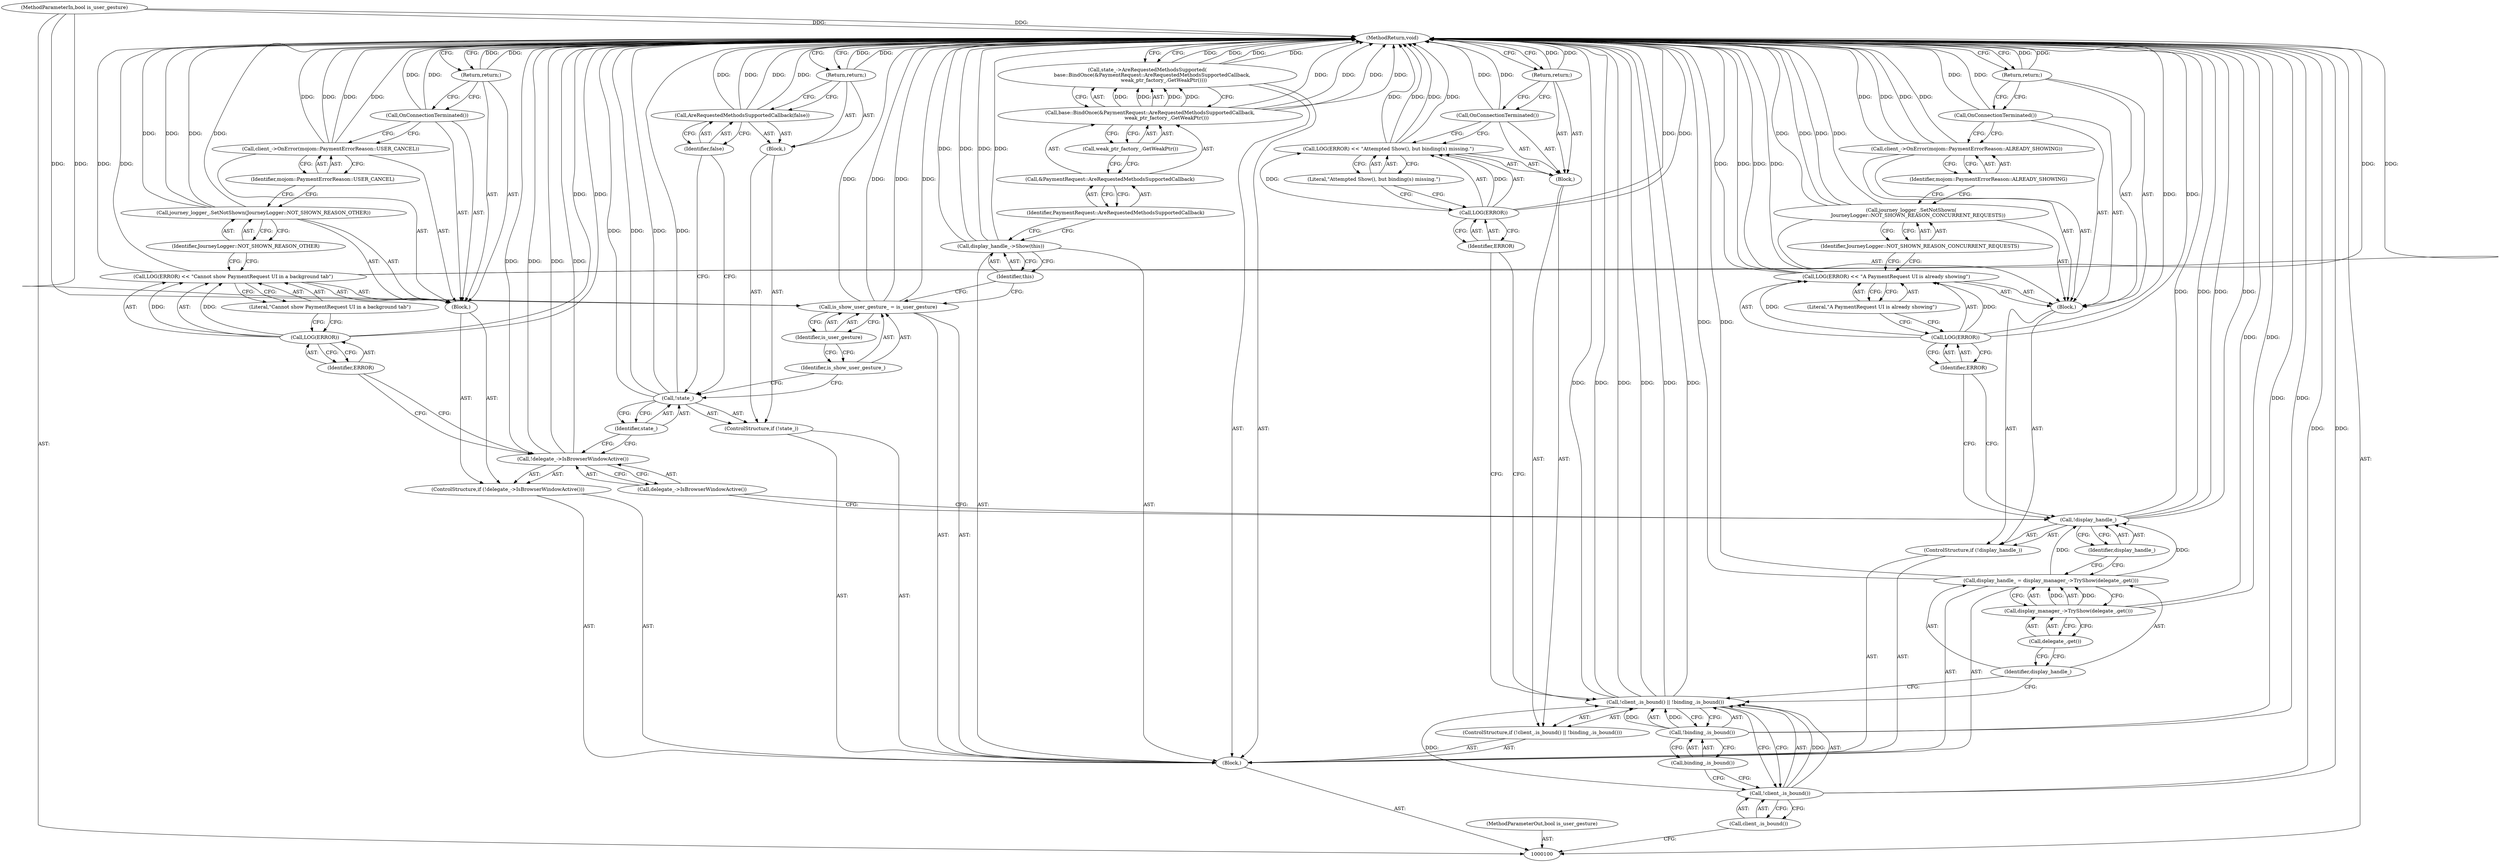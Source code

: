 digraph "1_Chrome_2706470a422dec8f4ae2538e80f0e7e3c4f4f7f6_8" {
"1000165" [label="(MethodReturn,void)"];
"1000101" [label="(MethodParameterIn,bool is_user_gesture)"];
"1000245" [label="(MethodParameterOut,bool is_user_gesture)"];
"1000102" [label="(Block,)"];
"1000127" [label="(Literal,\"A PaymentRequest UI is already showing\")"];
"1000124" [label="(Call,LOG(ERROR) << \"A PaymentRequest UI is already showing\")"];
"1000125" [label="(Call,LOG(ERROR))"];
"1000126" [label="(Identifier,ERROR)"];
"1000128" [label="(Call,journey_logger_.SetNotShown(\n         JourneyLogger::NOT_SHOWN_REASON_CONCURRENT_REQUESTS))"];
"1000129" [label="(Identifier,JourneyLogger::NOT_SHOWN_REASON_CONCURRENT_REQUESTS)"];
"1000131" [label="(Identifier,mojom::PaymentErrorReason::ALREADY_SHOWING)"];
"1000130" [label="(Call,client_->OnError(mojom::PaymentErrorReason::ALREADY_SHOWING))"];
"1000132" [label="(Call,OnConnectionTerminated())"];
"1000133" [label="(Return,return;)"];
"1000134" [label="(ControlStructure,if (!delegate_->IsBrowserWindowActive()))"];
"1000137" [label="(Block,)"];
"1000135" [label="(Call,!delegate_->IsBrowserWindowActive())"];
"1000136" [label="(Call,delegate_->IsBrowserWindowActive())"];
"1000141" [label="(Literal,\"Cannot show PaymentRequest UI in a background tab\")"];
"1000138" [label="(Call,LOG(ERROR) << \"Cannot show PaymentRequest UI in a background tab\")"];
"1000139" [label="(Call,LOG(ERROR))"];
"1000140" [label="(Identifier,ERROR)"];
"1000103" [label="(ControlStructure,if (!client_.is_bound() || !binding_.is_bound()))"];
"1000107" [label="(Call,!binding_.is_bound())"];
"1000108" [label="(Call,binding_.is_bound())"];
"1000109" [label="(Block,)"];
"1000104" [label="(Call,!client_.is_bound() || !binding_.is_bound())"];
"1000105" [label="(Call,!client_.is_bound())"];
"1000106" [label="(Call,client_.is_bound())"];
"1000143" [label="(Identifier,JourneyLogger::NOT_SHOWN_REASON_OTHER)"];
"1000142" [label="(Call,journey_logger_.SetNotShown(JourneyLogger::NOT_SHOWN_REASON_OTHER))"];
"1000145" [label="(Identifier,mojom::PaymentErrorReason::USER_CANCEL)"];
"1000144" [label="(Call,client_->OnError(mojom::PaymentErrorReason::USER_CANCEL))"];
"1000146" [label="(Call,OnConnectionTerminated())"];
"1000147" [label="(Return,return;)"];
"1000151" [label="(Block,)"];
"1000148" [label="(ControlStructure,if (!state_))"];
"1000149" [label="(Call,!state_)"];
"1000150" [label="(Identifier,state_)"];
"1000153" [label="(Identifier,false)"];
"1000152" [label="(Call,AreRequestedMethodsSupportedCallback(false))"];
"1000154" [label="(Return,return;)"];
"1000113" [label="(Literal,\"Attempted Show(), but binding(s) missing.\")"];
"1000110" [label="(Call,LOG(ERROR) << \"Attempted Show(), but binding(s) missing.\")"];
"1000111" [label="(Call,LOG(ERROR))"];
"1000112" [label="(Identifier,ERROR)"];
"1000155" [label="(Call,is_show_user_gesture_ = is_user_gesture)"];
"1000156" [label="(Identifier,is_show_user_gesture_)"];
"1000157" [label="(Identifier,is_user_gesture)"];
"1000158" [label="(Call,display_handle_->Show(this))"];
"1000159" [label="(Identifier,this)"];
"1000160" [label="(Call,state_->AreRequestedMethodsSupported(\n      base::BindOnce(&PaymentRequest::AreRequestedMethodsSupportedCallback,\n                     weak_ptr_factory_.GetWeakPtr())))"];
"1000162" [label="(Call,&PaymentRequest::AreRequestedMethodsSupportedCallback)"];
"1000163" [label="(Identifier,PaymentRequest::AreRequestedMethodsSupportedCallback)"];
"1000161" [label="(Call,base::BindOnce(&PaymentRequest::AreRequestedMethodsSupportedCallback,\n                     weak_ptr_factory_.GetWeakPtr()))"];
"1000164" [label="(Call,weak_ptr_factory_.GetWeakPtr())"];
"1000114" [label="(Call,OnConnectionTerminated())"];
"1000115" [label="(Return,return;)"];
"1000118" [label="(Call,display_manager_->TryShow(delegate_.get()))"];
"1000116" [label="(Call,display_handle_ = display_manager_->TryShow(delegate_.get()))"];
"1000117" [label="(Identifier,display_handle_)"];
"1000119" [label="(Call,delegate_.get())"];
"1000123" [label="(Block,)"];
"1000120" [label="(ControlStructure,if (!display_handle_))"];
"1000121" [label="(Call,!display_handle_)"];
"1000122" [label="(Identifier,display_handle_)"];
"1000165" -> "1000100"  [label="AST: "];
"1000165" -> "1000115"  [label="CFG: "];
"1000165" -> "1000133"  [label="CFG: "];
"1000165" -> "1000147"  [label="CFG: "];
"1000165" -> "1000154"  [label="CFG: "];
"1000165" -> "1000160"  [label="CFG: "];
"1000158" -> "1000165"  [label="DDG: "];
"1000158" -> "1000165"  [label="DDG: "];
"1000142" -> "1000165"  [label="DDG: "];
"1000142" -> "1000165"  [label="DDG: "];
"1000124" -> "1000165"  [label="DDG: "];
"1000124" -> "1000165"  [label="DDG: "];
"1000107" -> "1000165"  [label="DDG: "];
"1000104" -> "1000165"  [label="DDG: "];
"1000104" -> "1000165"  [label="DDG: "];
"1000104" -> "1000165"  [label="DDG: "];
"1000155" -> "1000165"  [label="DDG: "];
"1000155" -> "1000165"  [label="DDG: "];
"1000121" -> "1000165"  [label="DDG: "];
"1000121" -> "1000165"  [label="DDG: "];
"1000149" -> "1000165"  [label="DDG: "];
"1000149" -> "1000165"  [label="DDG: "];
"1000152" -> "1000165"  [label="DDG: "];
"1000152" -> "1000165"  [label="DDG: "];
"1000116" -> "1000165"  [label="DDG: "];
"1000111" -> "1000165"  [label="DDG: "];
"1000118" -> "1000165"  [label="DDG: "];
"1000105" -> "1000165"  [label="DDG: "];
"1000130" -> "1000165"  [label="DDG: "];
"1000130" -> "1000165"  [label="DDG: "];
"1000161" -> "1000165"  [label="DDG: "];
"1000161" -> "1000165"  [label="DDG: "];
"1000125" -> "1000165"  [label="DDG: "];
"1000114" -> "1000165"  [label="DDG: "];
"1000160" -> "1000165"  [label="DDG: "];
"1000160" -> "1000165"  [label="DDG: "];
"1000132" -> "1000165"  [label="DDG: "];
"1000138" -> "1000165"  [label="DDG: "];
"1000138" -> "1000165"  [label="DDG: "];
"1000139" -> "1000165"  [label="DDG: "];
"1000128" -> "1000165"  [label="DDG: "];
"1000128" -> "1000165"  [label="DDG: "];
"1000144" -> "1000165"  [label="DDG: "];
"1000144" -> "1000165"  [label="DDG: "];
"1000135" -> "1000165"  [label="DDG: "];
"1000135" -> "1000165"  [label="DDG: "];
"1000101" -> "1000165"  [label="DDG: "];
"1000110" -> "1000165"  [label="DDG: "];
"1000110" -> "1000165"  [label="DDG: "];
"1000146" -> "1000165"  [label="DDG: "];
"1000147" -> "1000165"  [label="DDG: "];
"1000133" -> "1000165"  [label="DDG: "];
"1000115" -> "1000165"  [label="DDG: "];
"1000154" -> "1000165"  [label="DDG: "];
"1000101" -> "1000100"  [label="AST: "];
"1000101" -> "1000165"  [label="DDG: "];
"1000101" -> "1000155"  [label="DDG: "];
"1000245" -> "1000100"  [label="AST: "];
"1000102" -> "1000100"  [label="AST: "];
"1000103" -> "1000102"  [label="AST: "];
"1000116" -> "1000102"  [label="AST: "];
"1000120" -> "1000102"  [label="AST: "];
"1000134" -> "1000102"  [label="AST: "];
"1000148" -> "1000102"  [label="AST: "];
"1000155" -> "1000102"  [label="AST: "];
"1000158" -> "1000102"  [label="AST: "];
"1000160" -> "1000102"  [label="AST: "];
"1000127" -> "1000124"  [label="AST: "];
"1000127" -> "1000125"  [label="CFG: "];
"1000124" -> "1000127"  [label="CFG: "];
"1000124" -> "1000123"  [label="AST: "];
"1000124" -> "1000127"  [label="CFG: "];
"1000125" -> "1000124"  [label="AST: "];
"1000127" -> "1000124"  [label="AST: "];
"1000129" -> "1000124"  [label="CFG: "];
"1000124" -> "1000165"  [label="DDG: "];
"1000124" -> "1000165"  [label="DDG: "];
"1000125" -> "1000124"  [label="DDG: "];
"1000125" -> "1000124"  [label="AST: "];
"1000125" -> "1000126"  [label="CFG: "];
"1000126" -> "1000125"  [label="AST: "];
"1000127" -> "1000125"  [label="CFG: "];
"1000125" -> "1000165"  [label="DDG: "];
"1000125" -> "1000124"  [label="DDG: "];
"1000126" -> "1000125"  [label="AST: "];
"1000126" -> "1000121"  [label="CFG: "];
"1000125" -> "1000126"  [label="CFG: "];
"1000128" -> "1000123"  [label="AST: "];
"1000128" -> "1000129"  [label="CFG: "];
"1000129" -> "1000128"  [label="AST: "];
"1000131" -> "1000128"  [label="CFG: "];
"1000128" -> "1000165"  [label="DDG: "];
"1000128" -> "1000165"  [label="DDG: "];
"1000129" -> "1000128"  [label="AST: "];
"1000129" -> "1000124"  [label="CFG: "];
"1000128" -> "1000129"  [label="CFG: "];
"1000131" -> "1000130"  [label="AST: "];
"1000131" -> "1000128"  [label="CFG: "];
"1000130" -> "1000131"  [label="CFG: "];
"1000130" -> "1000123"  [label="AST: "];
"1000130" -> "1000131"  [label="CFG: "];
"1000131" -> "1000130"  [label="AST: "];
"1000132" -> "1000130"  [label="CFG: "];
"1000130" -> "1000165"  [label="DDG: "];
"1000130" -> "1000165"  [label="DDG: "];
"1000132" -> "1000123"  [label="AST: "];
"1000132" -> "1000130"  [label="CFG: "];
"1000133" -> "1000132"  [label="CFG: "];
"1000132" -> "1000165"  [label="DDG: "];
"1000133" -> "1000123"  [label="AST: "];
"1000133" -> "1000132"  [label="CFG: "];
"1000165" -> "1000133"  [label="CFG: "];
"1000133" -> "1000165"  [label="DDG: "];
"1000134" -> "1000102"  [label="AST: "];
"1000135" -> "1000134"  [label="AST: "];
"1000137" -> "1000134"  [label="AST: "];
"1000137" -> "1000134"  [label="AST: "];
"1000138" -> "1000137"  [label="AST: "];
"1000142" -> "1000137"  [label="AST: "];
"1000144" -> "1000137"  [label="AST: "];
"1000146" -> "1000137"  [label="AST: "];
"1000147" -> "1000137"  [label="AST: "];
"1000135" -> "1000134"  [label="AST: "];
"1000135" -> "1000136"  [label="CFG: "];
"1000136" -> "1000135"  [label="AST: "];
"1000140" -> "1000135"  [label="CFG: "];
"1000150" -> "1000135"  [label="CFG: "];
"1000135" -> "1000165"  [label="DDG: "];
"1000135" -> "1000165"  [label="DDG: "];
"1000136" -> "1000135"  [label="AST: "];
"1000136" -> "1000121"  [label="CFG: "];
"1000135" -> "1000136"  [label="CFG: "];
"1000141" -> "1000138"  [label="AST: "];
"1000141" -> "1000139"  [label="CFG: "];
"1000138" -> "1000141"  [label="CFG: "];
"1000138" -> "1000137"  [label="AST: "];
"1000138" -> "1000141"  [label="CFG: "];
"1000139" -> "1000138"  [label="AST: "];
"1000141" -> "1000138"  [label="AST: "];
"1000143" -> "1000138"  [label="CFG: "];
"1000138" -> "1000165"  [label="DDG: "];
"1000138" -> "1000165"  [label="DDG: "];
"1000139" -> "1000138"  [label="DDG: "];
"1000139" -> "1000138"  [label="AST: "];
"1000139" -> "1000140"  [label="CFG: "];
"1000140" -> "1000139"  [label="AST: "];
"1000141" -> "1000139"  [label="CFG: "];
"1000139" -> "1000165"  [label="DDG: "];
"1000139" -> "1000138"  [label="DDG: "];
"1000140" -> "1000139"  [label="AST: "];
"1000140" -> "1000135"  [label="CFG: "];
"1000139" -> "1000140"  [label="CFG: "];
"1000103" -> "1000102"  [label="AST: "];
"1000104" -> "1000103"  [label="AST: "];
"1000109" -> "1000103"  [label="AST: "];
"1000107" -> "1000104"  [label="AST: "];
"1000107" -> "1000108"  [label="CFG: "];
"1000108" -> "1000107"  [label="AST: "];
"1000104" -> "1000107"  [label="CFG: "];
"1000107" -> "1000165"  [label="DDG: "];
"1000107" -> "1000104"  [label="DDG: "];
"1000108" -> "1000107"  [label="AST: "];
"1000108" -> "1000105"  [label="CFG: "];
"1000107" -> "1000108"  [label="CFG: "];
"1000109" -> "1000103"  [label="AST: "];
"1000110" -> "1000109"  [label="AST: "];
"1000114" -> "1000109"  [label="AST: "];
"1000115" -> "1000109"  [label="AST: "];
"1000104" -> "1000103"  [label="AST: "];
"1000104" -> "1000105"  [label="CFG: "];
"1000104" -> "1000107"  [label="CFG: "];
"1000105" -> "1000104"  [label="AST: "];
"1000107" -> "1000104"  [label="AST: "];
"1000112" -> "1000104"  [label="CFG: "];
"1000117" -> "1000104"  [label="CFG: "];
"1000104" -> "1000165"  [label="DDG: "];
"1000104" -> "1000165"  [label="DDG: "];
"1000104" -> "1000165"  [label="DDG: "];
"1000105" -> "1000104"  [label="DDG: "];
"1000107" -> "1000104"  [label="DDG: "];
"1000105" -> "1000104"  [label="AST: "];
"1000105" -> "1000106"  [label="CFG: "];
"1000106" -> "1000105"  [label="AST: "];
"1000108" -> "1000105"  [label="CFG: "];
"1000104" -> "1000105"  [label="CFG: "];
"1000105" -> "1000165"  [label="DDG: "];
"1000105" -> "1000104"  [label="DDG: "];
"1000106" -> "1000105"  [label="AST: "];
"1000106" -> "1000100"  [label="CFG: "];
"1000105" -> "1000106"  [label="CFG: "];
"1000143" -> "1000142"  [label="AST: "];
"1000143" -> "1000138"  [label="CFG: "];
"1000142" -> "1000143"  [label="CFG: "];
"1000142" -> "1000137"  [label="AST: "];
"1000142" -> "1000143"  [label="CFG: "];
"1000143" -> "1000142"  [label="AST: "];
"1000145" -> "1000142"  [label="CFG: "];
"1000142" -> "1000165"  [label="DDG: "];
"1000142" -> "1000165"  [label="DDG: "];
"1000145" -> "1000144"  [label="AST: "];
"1000145" -> "1000142"  [label="CFG: "];
"1000144" -> "1000145"  [label="CFG: "];
"1000144" -> "1000137"  [label="AST: "];
"1000144" -> "1000145"  [label="CFG: "];
"1000145" -> "1000144"  [label="AST: "];
"1000146" -> "1000144"  [label="CFG: "];
"1000144" -> "1000165"  [label="DDG: "];
"1000144" -> "1000165"  [label="DDG: "];
"1000146" -> "1000137"  [label="AST: "];
"1000146" -> "1000144"  [label="CFG: "];
"1000147" -> "1000146"  [label="CFG: "];
"1000146" -> "1000165"  [label="DDG: "];
"1000147" -> "1000137"  [label="AST: "];
"1000147" -> "1000146"  [label="CFG: "];
"1000165" -> "1000147"  [label="CFG: "];
"1000147" -> "1000165"  [label="DDG: "];
"1000151" -> "1000148"  [label="AST: "];
"1000152" -> "1000151"  [label="AST: "];
"1000154" -> "1000151"  [label="AST: "];
"1000148" -> "1000102"  [label="AST: "];
"1000149" -> "1000148"  [label="AST: "];
"1000151" -> "1000148"  [label="AST: "];
"1000149" -> "1000148"  [label="AST: "];
"1000149" -> "1000150"  [label="CFG: "];
"1000150" -> "1000149"  [label="AST: "];
"1000153" -> "1000149"  [label="CFG: "];
"1000156" -> "1000149"  [label="CFG: "];
"1000149" -> "1000165"  [label="DDG: "];
"1000149" -> "1000165"  [label="DDG: "];
"1000150" -> "1000149"  [label="AST: "];
"1000150" -> "1000135"  [label="CFG: "];
"1000149" -> "1000150"  [label="CFG: "];
"1000153" -> "1000152"  [label="AST: "];
"1000153" -> "1000149"  [label="CFG: "];
"1000152" -> "1000153"  [label="CFG: "];
"1000152" -> "1000151"  [label="AST: "];
"1000152" -> "1000153"  [label="CFG: "];
"1000153" -> "1000152"  [label="AST: "];
"1000154" -> "1000152"  [label="CFG: "];
"1000152" -> "1000165"  [label="DDG: "];
"1000152" -> "1000165"  [label="DDG: "];
"1000154" -> "1000151"  [label="AST: "];
"1000154" -> "1000152"  [label="CFG: "];
"1000165" -> "1000154"  [label="CFG: "];
"1000154" -> "1000165"  [label="DDG: "];
"1000113" -> "1000110"  [label="AST: "];
"1000113" -> "1000111"  [label="CFG: "];
"1000110" -> "1000113"  [label="CFG: "];
"1000110" -> "1000109"  [label="AST: "];
"1000110" -> "1000113"  [label="CFG: "];
"1000111" -> "1000110"  [label="AST: "];
"1000113" -> "1000110"  [label="AST: "];
"1000114" -> "1000110"  [label="CFG: "];
"1000110" -> "1000165"  [label="DDG: "];
"1000110" -> "1000165"  [label="DDG: "];
"1000111" -> "1000110"  [label="DDG: "];
"1000111" -> "1000110"  [label="AST: "];
"1000111" -> "1000112"  [label="CFG: "];
"1000112" -> "1000111"  [label="AST: "];
"1000113" -> "1000111"  [label="CFG: "];
"1000111" -> "1000165"  [label="DDG: "];
"1000111" -> "1000110"  [label="DDG: "];
"1000112" -> "1000111"  [label="AST: "];
"1000112" -> "1000104"  [label="CFG: "];
"1000111" -> "1000112"  [label="CFG: "];
"1000155" -> "1000102"  [label="AST: "];
"1000155" -> "1000157"  [label="CFG: "];
"1000156" -> "1000155"  [label="AST: "];
"1000157" -> "1000155"  [label="AST: "];
"1000159" -> "1000155"  [label="CFG: "];
"1000155" -> "1000165"  [label="DDG: "];
"1000155" -> "1000165"  [label="DDG: "];
"1000101" -> "1000155"  [label="DDG: "];
"1000156" -> "1000155"  [label="AST: "];
"1000156" -> "1000149"  [label="CFG: "];
"1000157" -> "1000156"  [label="CFG: "];
"1000157" -> "1000155"  [label="AST: "];
"1000157" -> "1000156"  [label="CFG: "];
"1000155" -> "1000157"  [label="CFG: "];
"1000158" -> "1000102"  [label="AST: "];
"1000158" -> "1000159"  [label="CFG: "];
"1000159" -> "1000158"  [label="AST: "];
"1000163" -> "1000158"  [label="CFG: "];
"1000158" -> "1000165"  [label="DDG: "];
"1000158" -> "1000165"  [label="DDG: "];
"1000159" -> "1000158"  [label="AST: "];
"1000159" -> "1000155"  [label="CFG: "];
"1000158" -> "1000159"  [label="CFG: "];
"1000160" -> "1000102"  [label="AST: "];
"1000160" -> "1000161"  [label="CFG: "];
"1000161" -> "1000160"  [label="AST: "];
"1000165" -> "1000160"  [label="CFG: "];
"1000160" -> "1000165"  [label="DDG: "];
"1000160" -> "1000165"  [label="DDG: "];
"1000161" -> "1000160"  [label="DDG: "];
"1000161" -> "1000160"  [label="DDG: "];
"1000162" -> "1000161"  [label="AST: "];
"1000162" -> "1000163"  [label="CFG: "];
"1000163" -> "1000162"  [label="AST: "];
"1000164" -> "1000162"  [label="CFG: "];
"1000163" -> "1000162"  [label="AST: "];
"1000163" -> "1000158"  [label="CFG: "];
"1000162" -> "1000163"  [label="CFG: "];
"1000161" -> "1000160"  [label="AST: "];
"1000161" -> "1000164"  [label="CFG: "];
"1000162" -> "1000161"  [label="AST: "];
"1000164" -> "1000161"  [label="AST: "];
"1000160" -> "1000161"  [label="CFG: "];
"1000161" -> "1000165"  [label="DDG: "];
"1000161" -> "1000165"  [label="DDG: "];
"1000161" -> "1000160"  [label="DDG: "];
"1000161" -> "1000160"  [label="DDG: "];
"1000164" -> "1000161"  [label="AST: "];
"1000164" -> "1000162"  [label="CFG: "];
"1000161" -> "1000164"  [label="CFG: "];
"1000114" -> "1000109"  [label="AST: "];
"1000114" -> "1000110"  [label="CFG: "];
"1000115" -> "1000114"  [label="CFG: "];
"1000114" -> "1000165"  [label="DDG: "];
"1000115" -> "1000109"  [label="AST: "];
"1000115" -> "1000114"  [label="CFG: "];
"1000165" -> "1000115"  [label="CFG: "];
"1000115" -> "1000165"  [label="DDG: "];
"1000118" -> "1000116"  [label="AST: "];
"1000118" -> "1000119"  [label="CFG: "];
"1000119" -> "1000118"  [label="AST: "];
"1000116" -> "1000118"  [label="CFG: "];
"1000118" -> "1000165"  [label="DDG: "];
"1000118" -> "1000116"  [label="DDG: "];
"1000116" -> "1000102"  [label="AST: "];
"1000116" -> "1000118"  [label="CFG: "];
"1000117" -> "1000116"  [label="AST: "];
"1000118" -> "1000116"  [label="AST: "];
"1000122" -> "1000116"  [label="CFG: "];
"1000116" -> "1000165"  [label="DDG: "];
"1000118" -> "1000116"  [label="DDG: "];
"1000116" -> "1000121"  [label="DDG: "];
"1000117" -> "1000116"  [label="AST: "];
"1000117" -> "1000104"  [label="CFG: "];
"1000119" -> "1000117"  [label="CFG: "];
"1000119" -> "1000118"  [label="AST: "];
"1000119" -> "1000117"  [label="CFG: "];
"1000118" -> "1000119"  [label="CFG: "];
"1000123" -> "1000120"  [label="AST: "];
"1000124" -> "1000123"  [label="AST: "];
"1000128" -> "1000123"  [label="AST: "];
"1000130" -> "1000123"  [label="AST: "];
"1000132" -> "1000123"  [label="AST: "];
"1000133" -> "1000123"  [label="AST: "];
"1000120" -> "1000102"  [label="AST: "];
"1000121" -> "1000120"  [label="AST: "];
"1000123" -> "1000120"  [label="AST: "];
"1000121" -> "1000120"  [label="AST: "];
"1000121" -> "1000122"  [label="CFG: "];
"1000122" -> "1000121"  [label="AST: "];
"1000126" -> "1000121"  [label="CFG: "];
"1000136" -> "1000121"  [label="CFG: "];
"1000121" -> "1000165"  [label="DDG: "];
"1000121" -> "1000165"  [label="DDG: "];
"1000116" -> "1000121"  [label="DDG: "];
"1000122" -> "1000121"  [label="AST: "];
"1000122" -> "1000116"  [label="CFG: "];
"1000121" -> "1000122"  [label="CFG: "];
}
